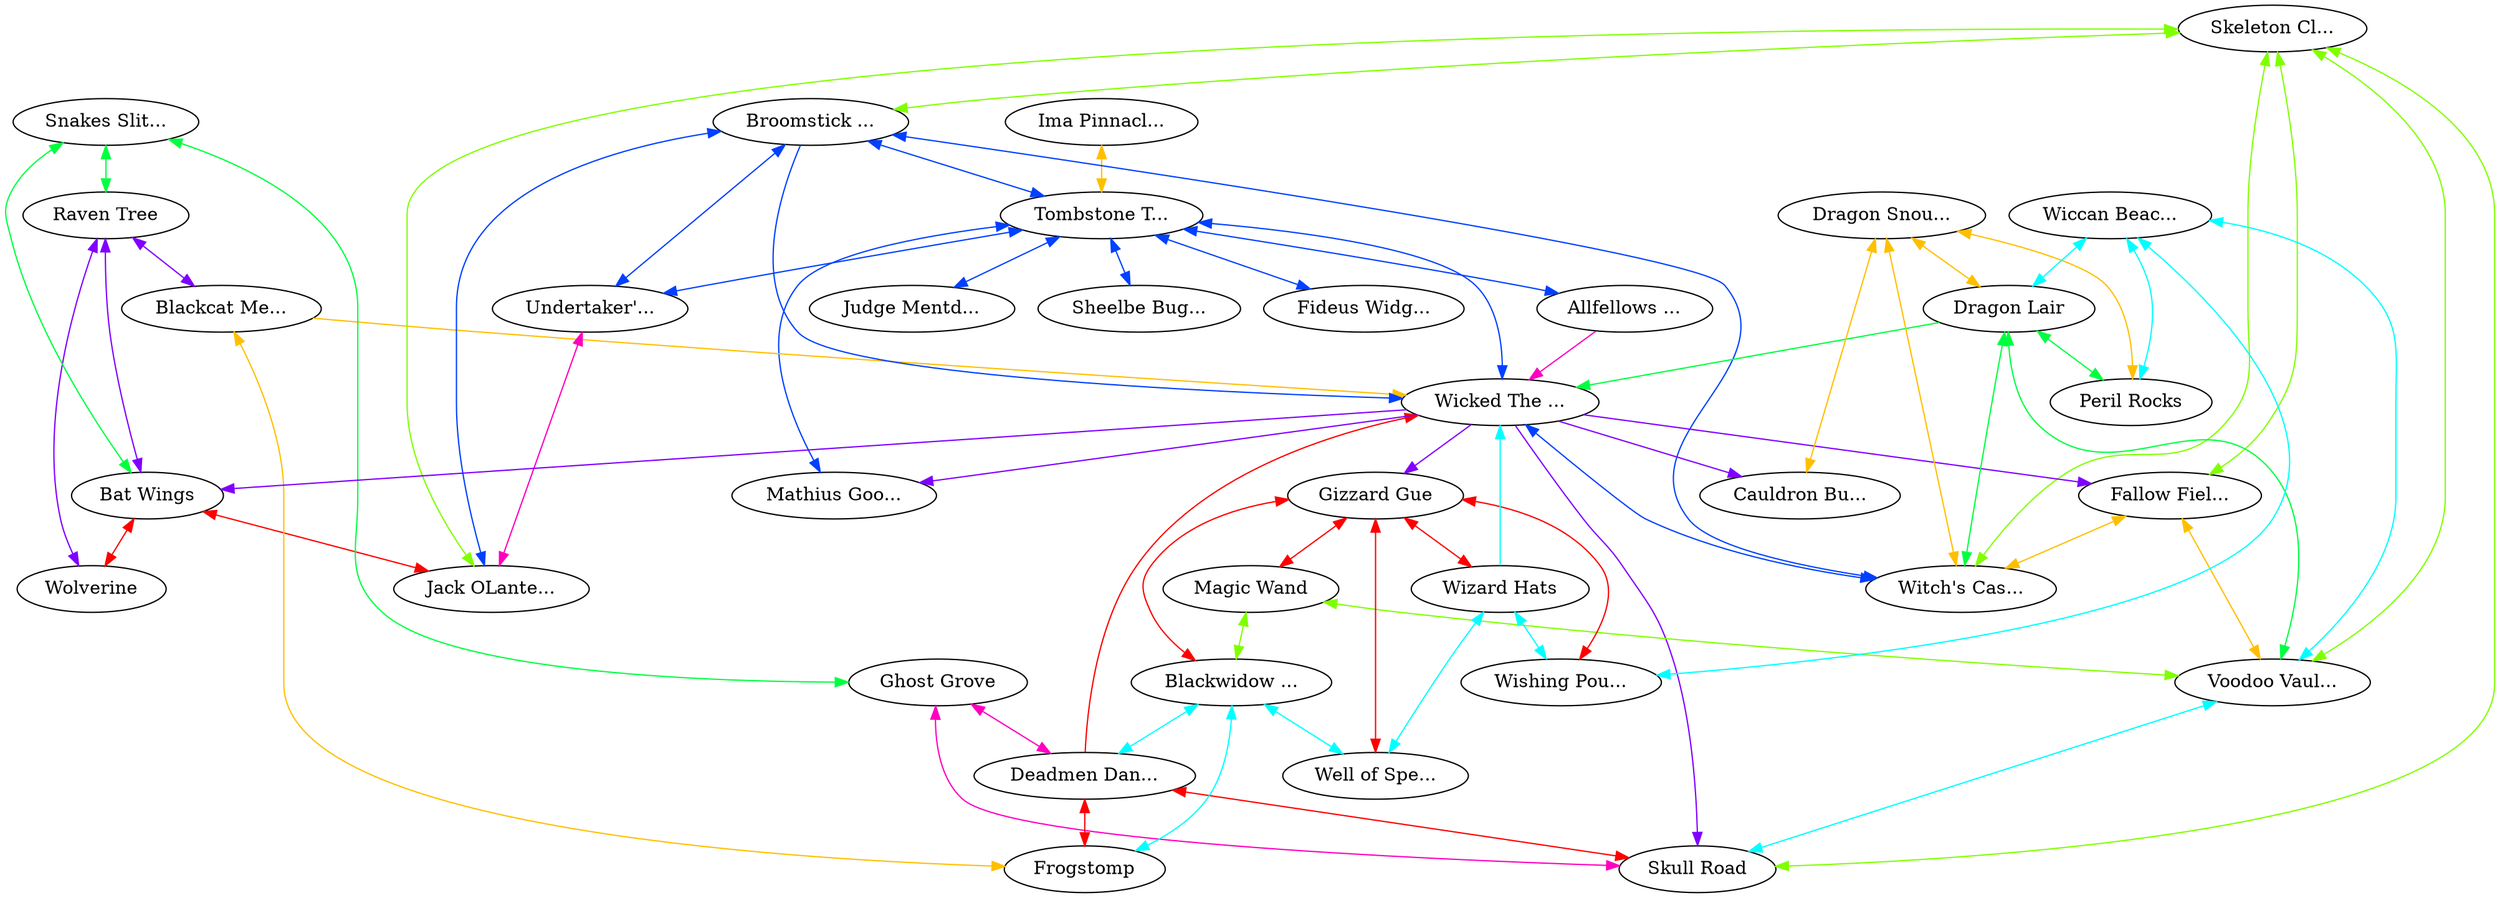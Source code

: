 graph x {
"Allfellows Church" [pos="1.43055555555556,-1.13888888888889",label="Allfellows ..."]
"Sheelbe Buggery" [pos="2.22222222222222,-1.22222222222222",label="Sheelbe Bug..."]
"Ima Pinnacle" [pos="2.65277777777778,-1.31944444444444",label="Ima Pinnacl..."]
"Mathius Goodbook" [pos="3.05555555555556,-1.18055555555556",label="Mathius Goo..."]
"Fideus Widget" [pos="3.48611111111111,-1.41666666666667",label="Fideus Widg..."]
"Judge Mentday" [pos="3.88888888888889,-1.34722222222222",label="Judge Mentd..."]
"Tombstone Terrace" [pos="2.58333333333333,-1.84722222222222",label="Tombstone T..."]
"Wolverine" [pos="1.36111111111111,-2.77777777777778",label="Wolverine"]
"Raven Tree" [pos="1.36111111111111,-4.27777777777778",label="Raven Tree"]
"Bat Wings" [pos="2.09722222222222,-3.95833333333333",label="Bat Wings"]
"Blackcat Mews" [pos="1.68055555555556,-5.29166666666667",label="Blackcat Me..."]
"Snakes Slither" [pos="2.51388888888889,-5.16666666666667",label="Snakes Slit..."]
"Frogstomp" [pos="3.02777777777778,-6.04166666666667",label="Frogstomp"]
"Undertaker's Plot" [pos="2.34722222222222,-2.44444444444444",label="Undertaker'..."]
"Jack OLantern Manor" [pos="2.625,-3.56944444444444",label="Jack OLante..."]
"Skeleton Closet" [pos="3.625,-3.43055555555556",label="Skeleton Cl..."]
"Skull Road" [pos="3.88888888888889,-4.38888888888889",label="Skull Road"]
"Ghost Grove" [pos="3.25,-4.81944444444444",label="Ghost Grove"]
"Deadmen Dancing" [pos="3.97222222222222,-5.125",label="Deadmen Dan..."]
"Broomstick Base" [pos="4.08333333333333,-2.5",label="Broomstick ..."]
"Wicked The Witch" [pos="5.51388888888889,-1.16666666666667",label="Wicked The ..."]
"Witch's Castle" [pos="6.40277777777778,-2.38888888888889",label="Witch's Cas..."]
"Fallow Field" [pos="4.70833333333333,-2.98611111111111",label="Fallow Fiel..."]
"Voodoo Vault" [pos="4.68055555555556,-4.36111111111111",label="Voodoo Vaul..."]
"Magic Wand" [pos="5.66666666666667,-5.47222222222222",label="Magic Wand"]
"Dragon Lair" [pos="5.70833333333333,-3.375",label="Dragon Lair"]
"Dragon Snout Heads" [pos="7.65277777777778,-2.83333333333333",label="Dragon Snou..."]
"Cauldron Bubble" [pos="7.08333333333333,-3.73611111111111",label="Cauldron Bu..."]
"Peril Rocks" [pos="5.23611111111111,-3.93055555555556",label="Peril Rocks"]
"Wiccan Beach" [pos="5.77777777777778,-4.47222222222222",label="Wiccan Beac..."]
"Wishing Pouch" [pos="7.75,-5.43055555555556",label="Wishing Pou..."]
"Gizzard Gue" [pos="7.15277777777778,-5.72222222222222",label="Gizzard Gue"]
"Well of Spells" [pos="7.16666666666667,-6.625",label="Well of Spe..."]
"Wizard Hats" [pos="7.81944444444444,-6.65277777777778",label="Wizard Hats"]
"Blackwidow Roost" [pos="5.97222222222222,-6.25",label="Blackwidow ..."]
"Dragon Snout Heads" -- "Cauldron Bubble" [dir="both",color="0.125,1,1"]
"Dragon Snout Heads" -- "Peril Rocks" [dir="both",color="0.125,1,1"]
"Dragon Snout Heads" -- "Dragon Lair" [dir="both",color="0.125,1,1"]
"Dragon Snout Heads" -- "Witch's Castle" [dir="both",color="0.125,1,1"]
"Skeleton Closet" -- "Fallow Field" [dir="both",color="0.25,1,1"]
"Skeleton Closet" -- "Skull Road" [dir="both",color="0.25,1,1"]
"Skeleton Closet" -- "Voodoo Vault" [dir="both",color="0.25,1,1"]
"Skeleton Closet" -- "Broomstick Base" [dir="both",color="0.25,1,1"]
"Skeleton Closet" -- "Jack OLantern Manor" [dir="both",color="0.25,1,1"]
"Skeleton Closet" -- "Witch's Castle" [dir="both",color="0.25,1,1"]
"Snakes Slither" -- "Raven Tree" [dir="both",color="0.375,1,1"]
"Snakes Slither" -- "Bat Wings" [dir="both",color="0.375,1,1"]
"Snakes Slither" -- "Ghost Grove" [dir="both",color="0.375,1,1"]
"Wiccan Beach" -- "Wishing Pouch" [dir="both",color="0.5,1,1"]
"Wiccan Beach" -- "Peril Rocks" [dir="both",color="0.5,1,1"]
"Wiccan Beach" -- "Voodoo Vault" [dir="both",color="0.5,1,1"]
"Wiccan Beach" -- "Dragon Lair" [dir="both",color="0.5,1,1"]
"Broomstick Base" -- "Wicked The Witch" [dir="forward",color="0.625,1,1"]
"Broomstick Base" -- "Tombstone Terrace" [dir="both",color="0.625,1,1"]
"Broomstick Base" -- "Jack OLantern Manor" [dir="both",color="0.625,1,1"]
"Broomstick Base" -- "Undertaker's Plot" [dir="both",color="0.625,1,1"]
"Broomstick Base" -- "Witch's Castle" [dir="both",color="0.625,1,1"]
"Raven Tree" -- "Bat Wings" [dir="both",color="0.75,1,1"]
"Raven Tree" -- "Blackcat Mews" [dir="both",color="0.75,1,1"]
"Raven Tree" -- "Wolverine" [dir="both",color="0.75,1,1"]
"Ghost Grove" -- "Deadmen Dancing" [dir="both",color="0.875,1,1"]
"Ghost Grove" -- "Skull Road" [dir="both",color="0.875,1,1"]
"Gizzard Gue" -- "Blackwidow Roost" [dir="both",color="1,1,1"]
"Gizzard Gue" -- "Well of Spells" [dir="both",color="1,1,1"]
"Gizzard Gue" -- "Wishing Pouch" [dir="both",color="1,1,1"]
"Gizzard Gue" -- "Wizard Hats" [dir="both",color="1,1,1"]
"Gizzard Gue" -- "Magic Wand" [dir="both",color="1,1,1"]
"Ima Pinnacle" -- "Tombstone Terrace" [dir="both",color="0.125,1,1"]
"Magic Wand" -- "Blackwidow Roost" [dir="both",color="0.25,1,1"]
"Magic Wand" -- "Voodoo Vault" [dir="both",color="0.25,1,1"]
"Dragon Lair" -- "Wicked The Witch" [dir="forward",color="0.375,1,1"]
"Dragon Lair" -- "Peril Rocks" [dir="both",color="0.375,1,1"]
"Dragon Lair" -- "Voodoo Vault" [dir="both",color="0.375,1,1"]
"Dragon Lair" -- "Witch's Castle" [dir="both",color="0.375,1,1"]
"Blackwidow Roost" -- "Well of Spells" [dir="both",color="0.5,1,1"]
"Blackwidow Roost" -- "Deadmen Dancing" [dir="both",color="0.5,1,1"]
"Blackwidow Roost" -- "Frogstomp" [dir="both",color="0.5,1,1"]
"Tombstone Terrace" -- "Mathius Goodbook" [dir="both",color="0.625,1,1"]
"Tombstone Terrace" -- "Allfellows Church" [dir="both",color="0.625,1,1"]
"Tombstone Terrace" -- "Judge Mentday" [dir="both",color="0.625,1,1"]
"Tombstone Terrace" -- "Fideus Widget" [dir="both",color="0.625,1,1"]
"Tombstone Terrace" -- "Wicked The Witch" [dir="both",color="0.625,1,1"]
"Tombstone Terrace" -- "Sheelbe Buggery" [dir="both",color="0.625,1,1"]
"Tombstone Terrace" -- "Undertaker's Plot" [dir="both",color="0.625,1,1"]
"Undertaker's Plot" -- "Jack OLantern Manor" [dir="both",color="0.875,1,1"]
"Bat Wings" -- "Wolverine" [dir="both",color="1,1,1"]
"Bat Wings" -- "Jack OLantern Manor" [dir="both",color="1,1,1"]
"Blackcat Mews" -- "Wicked The Witch" [dir="forward",color="0.125,1,1"]
"Blackcat Mews" -- "Frogstomp" [dir="both",color="0.125,1,1"]
"Wizard Hats" -- "Wicked The Witch" [dir="forward",color="0.5,1,1"]
"Wizard Hats" -- "Wishing Pouch" [dir="both",color="0.5,1,1"]
"Wizard Hats" -- "Well of Spells" [dir="both",color="0.5,1,1"]
"Allfellows Church" -- "Wicked The Witch" [dir="forward",color="0.875,1,1"]
"Deadmen Dancing" -- "Wicked The Witch" [dir="forward",color="1,1,1"]
"Deadmen Dancing" -- "Skull Road" [dir="both",color="1,1,1"]
"Deadmen Dancing" -- "Frogstomp" [dir="both",color="1,1,1"]
"Fallow Field" -- "Voodoo Vault" [dir="both",color="0.125,1,1"]
"Fallow Field" -- "Witch's Castle" [dir="both",color="0.125,1,1"]
"Voodoo Vault" -- "Skull Road" [dir="both",color="0.5,1,1"]
"Witch's Castle" -- "Wicked The Witch" [dir="both",color="0.625,1,1"]
"Wicked The Witch" -- "Bat Wings" [dir="forward",color="0.75,1,1"]
"Wicked The Witch" -- "Gizzard Gue" [dir="forward",color="0.75,1,1"]
"Wicked The Witch" -- "Fallow Field" [dir="forward",color="0.75,1,1"]
"Wicked The Witch" -- "Mathius Goodbook" [dir="forward",color="0.75,1,1"]
"Wicked The Witch" -- "Cauldron Bubble" [dir="forward",color="0.75,1,1"]
"Wicked The Witch" -- "Skull Road" [dir="forward",color="0.75,1,1"]
}
